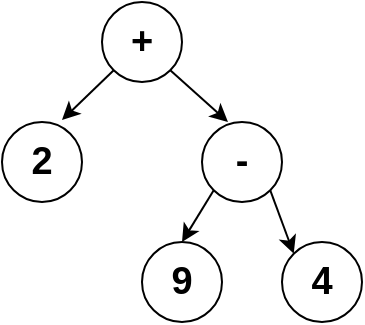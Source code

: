 <mxfile version="25.0.2">
  <diagram name="Page-1" id="fkR9uUaGO0q03p0lbZim">
    <mxGraphModel dx="1434" dy="884" grid="1" gridSize="10" guides="1" tooltips="1" connect="1" arrows="1" fold="1" page="1" pageScale="1" pageWidth="1019" pageHeight="1320" math="0" shadow="0">
      <root>
        <mxCell id="0" />
        <mxCell id="1" parent="0" />
        <mxCell id="riQ49BshC0tbSxPsUuYv-1" value="&lt;font style=&quot;font-size: 19px;&quot;&gt;&lt;b&gt;+&lt;/b&gt;&lt;/font&gt;" style="ellipse;whiteSpace=wrap;html=1;aspect=fixed;" vertex="1" parent="1">
          <mxGeometry x="240" y="160" width="40" height="40" as="geometry" />
        </mxCell>
        <mxCell id="riQ49BshC0tbSxPsUuYv-2" value="&lt;font style=&quot;font-size: 19px;&quot;&gt;&lt;b&gt;2&lt;/b&gt;&lt;/font&gt;" style="ellipse;whiteSpace=wrap;html=1;aspect=fixed;" vertex="1" parent="1">
          <mxGeometry x="190" y="220" width="40" height="40" as="geometry" />
        </mxCell>
        <mxCell id="riQ49BshC0tbSxPsUuYv-8" style="rounded=0;orthogonalLoop=1;jettySize=auto;html=1;exitX=0;exitY=1;exitDx=0;exitDy=0;entryX=0.5;entryY=0;entryDx=0;entryDy=0;" edge="1" parent="1" source="riQ49BshC0tbSxPsUuYv-3" target="riQ49BshC0tbSxPsUuYv-4">
          <mxGeometry relative="1" as="geometry" />
        </mxCell>
        <mxCell id="riQ49BshC0tbSxPsUuYv-9" style="rounded=0;orthogonalLoop=1;jettySize=auto;html=1;exitX=1;exitY=1;exitDx=0;exitDy=0;entryX=0;entryY=0;entryDx=0;entryDy=0;" edge="1" parent="1" source="riQ49BshC0tbSxPsUuYv-3" target="riQ49BshC0tbSxPsUuYv-5">
          <mxGeometry relative="1" as="geometry" />
        </mxCell>
        <mxCell id="riQ49BshC0tbSxPsUuYv-3" value="&lt;font style=&quot;font-size: 19px;&quot;&gt;&lt;b&gt;-&lt;/b&gt;&lt;/font&gt;" style="ellipse;whiteSpace=wrap;html=1;aspect=fixed;" vertex="1" parent="1">
          <mxGeometry x="290" y="220" width="40" height="40" as="geometry" />
        </mxCell>
        <mxCell id="riQ49BshC0tbSxPsUuYv-4" value="&lt;font style=&quot;font-size: 19px;&quot;&gt;&lt;b&gt;9&lt;/b&gt;&lt;/font&gt;" style="ellipse;whiteSpace=wrap;html=1;aspect=fixed;" vertex="1" parent="1">
          <mxGeometry x="260" y="280" width="40" height="40" as="geometry" />
        </mxCell>
        <mxCell id="riQ49BshC0tbSxPsUuYv-5" value="&lt;font style=&quot;font-size: 19px;&quot;&gt;&lt;b&gt;4&lt;/b&gt;&lt;/font&gt;" style="ellipse;whiteSpace=wrap;html=1;aspect=fixed;" vertex="1" parent="1">
          <mxGeometry x="330" y="280" width="40" height="40" as="geometry" />
        </mxCell>
        <mxCell id="riQ49BshC0tbSxPsUuYv-6" style="rounded=0;orthogonalLoop=1;jettySize=auto;html=1;exitX=0;exitY=1;exitDx=0;exitDy=0;entryX=0.75;entryY=-0.025;entryDx=0;entryDy=0;entryPerimeter=0;" edge="1" parent="1" source="riQ49BshC0tbSxPsUuYv-1" target="riQ49BshC0tbSxPsUuYv-2">
          <mxGeometry relative="1" as="geometry" />
        </mxCell>
        <mxCell id="riQ49BshC0tbSxPsUuYv-7" style="rounded=0;orthogonalLoop=1;jettySize=auto;html=1;exitX=1;exitY=1;exitDx=0;exitDy=0;entryX=0.325;entryY=0;entryDx=0;entryDy=0;entryPerimeter=0;" edge="1" parent="1" source="riQ49BshC0tbSxPsUuYv-1" target="riQ49BshC0tbSxPsUuYv-3">
          <mxGeometry relative="1" as="geometry" />
        </mxCell>
      </root>
    </mxGraphModel>
  </diagram>
</mxfile>
